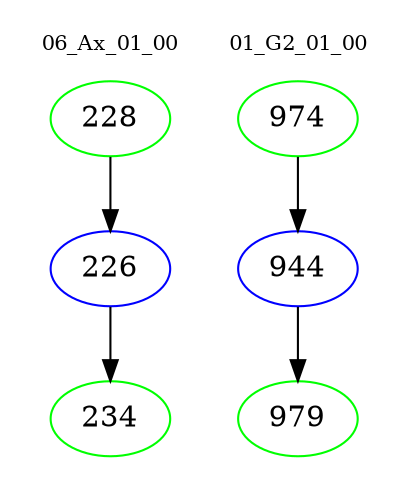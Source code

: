 digraph{
subgraph cluster_0 {
color = white
label = "06_Ax_01_00";
fontsize=10;
T0_228 [label="228", color="green"]
T0_228 -> T0_226 [color="black"]
T0_226 [label="226", color="blue"]
T0_226 -> T0_234 [color="black"]
T0_234 [label="234", color="green"]
}
subgraph cluster_1 {
color = white
label = "01_G2_01_00";
fontsize=10;
T1_974 [label="974", color="green"]
T1_974 -> T1_944 [color="black"]
T1_944 [label="944", color="blue"]
T1_944 -> T1_979 [color="black"]
T1_979 [label="979", color="green"]
}
}
